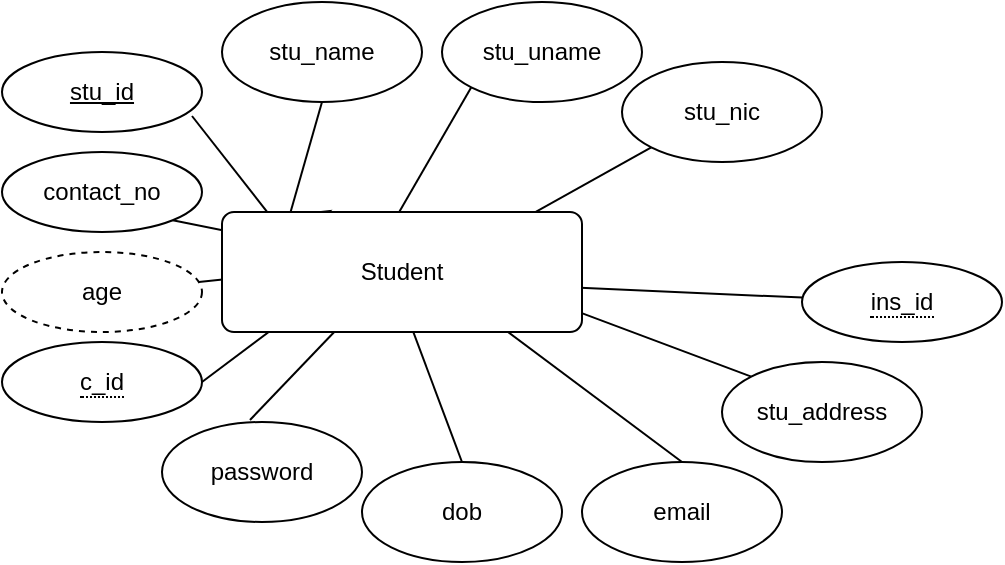 <mxfile version="17.4.6" type="device"><diagram id="CfIaKXA9S_jW4tJXnNAP" name="Page-1"><mxGraphModel dx="526" dy="425" grid="1" gridSize="10" guides="1" tooltips="1" connect="1" arrows="1" fold="1" page="1" pageScale="1" pageWidth="1169" pageHeight="1654" math="0" shadow="0"><root><mxCell id="0"/><mxCell id="1" parent="0"/><mxCell id="fTf8KR_nR-GNF9vMWh4P-38" style="edgeStyle=none;rounded=0;orthogonalLoop=1;jettySize=auto;html=1;entryX=0;entryY=0.5;entryDx=0;entryDy=0;" edge="1" parent="1" source="fTf8KR_nR-GNF9vMWh4P-37" target="fTf8KR_nR-GNF9vMWh4P-12"><mxGeometry relative="1" as="geometry"/></mxCell><mxCell id="fTf8KR_nR-GNF9vMWh4P-36" value="" style="group" vertex="1" connectable="0" parent="1"><mxGeometry x="30" y="80" width="460" height="280" as="geometry"/></mxCell><mxCell id="fTf8KR_nR-GNF9vMWh4P-22" style="edgeStyle=none;rounded=0;orthogonalLoop=1;jettySize=auto;html=1;exitX=0;exitY=1;exitDx=0;exitDy=0;entryX=0.722;entryY=0.25;entryDx=0;entryDy=0;entryPerimeter=0;" edge="1" parent="fTf8KR_nR-GNF9vMWh4P-36" source="fTf8KR_nR-GNF9vMWh4P-5" target="fTf8KR_nR-GNF9vMWh4P-12"><mxGeometry relative="1" as="geometry"/></mxCell><mxCell id="fTf8KR_nR-GNF9vMWh4P-21" style="edgeStyle=none;rounded=0;orthogonalLoop=1;jettySize=auto;html=1;exitX=0;exitY=1;exitDx=0;exitDy=0;entryX=0.444;entryY=0.25;entryDx=0;entryDy=0;entryPerimeter=0;" edge="1" parent="fTf8KR_nR-GNF9vMWh4P-36" source="fTf8KR_nR-GNF9vMWh4P-3" target="fTf8KR_nR-GNF9vMWh4P-12"><mxGeometry relative="1" as="geometry"/></mxCell><mxCell id="fTf8KR_nR-GNF9vMWh4P-32" style="rounded=0;orthogonalLoop=1;jettySize=auto;html=1;exitX=0.5;exitY=0;exitDx=0;exitDy=0;entryX=0.356;entryY=0.017;entryDx=0;entryDy=0;entryPerimeter=0;" edge="1" parent="fTf8KR_nR-GNF9vMWh4P-36" source="fTf8KR_nR-GNF9vMWh4P-6" target="fTf8KR_nR-GNF9vMWh4P-12"><mxGeometry relative="1" as="geometry"><mxPoint x="130" y="220" as="sourcePoint"/><mxPoint x="210.02" y="160.02" as="targetPoint"/></mxGeometry></mxCell><mxCell id="fTf8KR_nR-GNF9vMWh4P-33" style="rounded=0;orthogonalLoop=1;jettySize=auto;html=1;exitX=0;exitY=0;exitDx=0;exitDy=0;entryX=0.25;entryY=0;entryDx=0;entryDy=0;" edge="1" parent="fTf8KR_nR-GNF9vMWh4P-36" source="fTf8KR_nR-GNF9vMWh4P-9" target="fTf8KR_nR-GNF9vMWh4P-12"><mxGeometry relative="1" as="geometry"><mxPoint x="140" y="230" as="sourcePoint"/><mxPoint x="220.02" y="170.02" as="targetPoint"/></mxGeometry></mxCell><mxCell id="fTf8KR_nR-GNF9vMWh4P-26" style="rounded=0;orthogonalLoop=1;jettySize=auto;html=1;exitX=1;exitY=1;exitDx=0;exitDy=0;entryX=1;entryY=0.75;entryDx=0;entryDy=0;" edge="1" parent="fTf8KR_nR-GNF9vMWh4P-36" source="fTf8KR_nR-GNF9vMWh4P-16" target="fTf8KR_nR-GNF9vMWh4P-12"><mxGeometry relative="1" as="geometry"><mxPoint x="200" y="20" as="sourcePoint"/><mxPoint x="180" y="90" as="targetPoint"/></mxGeometry></mxCell><mxCell id="fTf8KR_nR-GNF9vMWh4P-28" style="rounded=0;orthogonalLoop=1;jettySize=auto;html=1;entryX=1;entryY=0.25;entryDx=0;entryDy=0;" edge="1" parent="fTf8KR_nR-GNF9vMWh4P-36" source="fTf8KR_nR-GNF9vMWh4P-13" target="fTf8KR_nR-GNF9vMWh4P-12"><mxGeometry relative="1" as="geometry"><mxPoint x="210" y="30" as="sourcePoint"/><mxPoint x="190" y="100" as="targetPoint"/></mxGeometry></mxCell><mxCell id="fTf8KR_nR-GNF9vMWh4P-29" style="rounded=0;orthogonalLoop=1;jettySize=auto;html=1;exitX=1;exitY=0.5;exitDx=0;exitDy=0;entryX=0.389;entryY=0.417;entryDx=0;entryDy=0;entryPerimeter=0;" edge="1" parent="fTf8KR_nR-GNF9vMWh4P-36" source="fTf8KR_nR-GNF9vMWh4P-14" target="fTf8KR_nR-GNF9vMWh4P-12"><mxGeometry relative="1" as="geometry"><mxPoint x="210" y="100" as="sourcePoint"/><mxPoint x="190" y="170" as="targetPoint"/></mxGeometry></mxCell><mxCell id="fTf8KR_nR-GNF9vMWh4P-19" style="rounded=0;orthogonalLoop=1;jettySize=auto;html=1;exitX=0.5;exitY=1;exitDx=0;exitDy=0;" edge="1" parent="fTf8KR_nR-GNF9vMWh4P-36" source="fTf8KR_nR-GNF9vMWh4P-2"><mxGeometry relative="1" as="geometry"><mxPoint x="140" y="120" as="targetPoint"/></mxGeometry></mxCell><mxCell id="fTf8KR_nR-GNF9vMWh4P-31" style="rounded=0;orthogonalLoop=1;jettySize=auto;html=1;exitX=0.5;exitY=0;exitDx=0;exitDy=0;entryX=0.389;entryY=0.417;entryDx=0;entryDy=0;entryPerimeter=0;" edge="1" parent="fTf8KR_nR-GNF9vMWh4P-36" source="fTf8KR_nR-GNF9vMWh4P-8"><mxGeometry relative="1" as="geometry"><mxPoint x="120" y="210" as="sourcePoint"/><mxPoint x="200.02" y="150.02" as="targetPoint"/></mxGeometry></mxCell><mxCell id="fTf8KR_nR-GNF9vMWh4P-30" style="rounded=0;orthogonalLoop=1;jettySize=auto;html=1;exitX=0.44;exitY=-0.02;exitDx=0;exitDy=0;entryX=0.389;entryY=0.417;entryDx=0;entryDy=0;entryPerimeter=0;exitPerimeter=0;" edge="1" parent="fTf8KR_nR-GNF9vMWh4P-36" source="fTf8KR_nR-GNF9vMWh4P-7"><mxGeometry relative="1" as="geometry"><mxPoint x="110" y="200" as="sourcePoint"/><mxPoint x="190.02" y="140.02" as="targetPoint"/></mxGeometry></mxCell><mxCell id="fTf8KR_nR-GNF9vMWh4P-25" style="rounded=0;orthogonalLoop=1;jettySize=auto;html=1;exitX=0.95;exitY=0.8;exitDx=0;exitDy=0;exitPerimeter=0;" edge="1" parent="fTf8KR_nR-GNF9vMWh4P-36" source="fTf8KR_nR-GNF9vMWh4P-11"><mxGeometry relative="1" as="geometry"><mxPoint x="180" y="70" as="sourcePoint"/><mxPoint x="160" y="140" as="targetPoint"/></mxGeometry></mxCell><mxCell id="fTf8KR_nR-GNF9vMWh4P-2" value="stu_name" style="ellipse;whiteSpace=wrap;html=1;" vertex="1" parent="fTf8KR_nR-GNF9vMWh4P-36"><mxGeometry x="110" width="100" height="50" as="geometry"/></mxCell><mxCell id="fTf8KR_nR-GNF9vMWh4P-3" value="stu_uname" style="ellipse;whiteSpace=wrap;html=1;" vertex="1" parent="fTf8KR_nR-GNF9vMWh4P-36"><mxGeometry x="220" width="100" height="50" as="geometry"/></mxCell><mxCell id="fTf8KR_nR-GNF9vMWh4P-5" value="stu_nic" style="ellipse;whiteSpace=wrap;html=1;" vertex="1" parent="fTf8KR_nR-GNF9vMWh4P-36"><mxGeometry x="310" y="30" width="100" height="50" as="geometry"/></mxCell><mxCell id="fTf8KR_nR-GNF9vMWh4P-6" value="email" style="ellipse;whiteSpace=wrap;html=1;" vertex="1" parent="fTf8KR_nR-GNF9vMWh4P-36"><mxGeometry x="290" y="230" width="100" height="50" as="geometry"/></mxCell><mxCell id="fTf8KR_nR-GNF9vMWh4P-7" value="password" style="ellipse;whiteSpace=wrap;html=1;" vertex="1" parent="fTf8KR_nR-GNF9vMWh4P-36"><mxGeometry x="80" y="210" width="100" height="50" as="geometry"/></mxCell><mxCell id="fTf8KR_nR-GNF9vMWh4P-8" value="dob" style="ellipse;whiteSpace=wrap;html=1;" vertex="1" parent="fTf8KR_nR-GNF9vMWh4P-36"><mxGeometry x="180" y="230" width="100" height="50" as="geometry"/></mxCell><mxCell id="fTf8KR_nR-GNF9vMWh4P-9" value="stu_address" style="ellipse;whiteSpace=wrap;html=1;" vertex="1" parent="fTf8KR_nR-GNF9vMWh4P-36"><mxGeometry x="360" y="180" width="100" height="50" as="geometry"/></mxCell><mxCell id="fTf8KR_nR-GNF9vMWh4P-11" value="stu_id" style="ellipse;whiteSpace=wrap;html=1;align=center;fontStyle=4;" vertex="1" parent="fTf8KR_nR-GNF9vMWh4P-36"><mxGeometry y="25" width="100" height="40" as="geometry"/></mxCell><mxCell id="fTf8KR_nR-GNF9vMWh4P-12" value="Student" style="rounded=1;arcSize=10;whiteSpace=wrap;html=1;align=center;" vertex="1" parent="fTf8KR_nR-GNF9vMWh4P-36"><mxGeometry x="110" y="105" width="180" height="60" as="geometry"/></mxCell><mxCell id="fTf8KR_nR-GNF9vMWh4P-13" value="age" style="ellipse;whiteSpace=wrap;html=1;align=center;dashed=1;" vertex="1" parent="fTf8KR_nR-GNF9vMWh4P-36"><mxGeometry y="125" width="100" height="40" as="geometry"/></mxCell><mxCell id="fTf8KR_nR-GNF9vMWh4P-14" value="&lt;span style=&quot;border-bottom: 1px dotted&quot;&gt;c_id&lt;/span&gt;" style="ellipse;whiteSpace=wrap;html=1;align=center;" vertex="1" parent="fTf8KR_nR-GNF9vMWh4P-36"><mxGeometry y="170" width="100" height="40" as="geometry"/></mxCell><mxCell id="fTf8KR_nR-GNF9vMWh4P-16" value="contact_no" style="ellipse;whiteSpace=wrap;html=1;align=center;" vertex="1" parent="fTf8KR_nR-GNF9vMWh4P-36"><mxGeometry y="75" width="100" height="40" as="geometry"/></mxCell><mxCell id="fTf8KR_nR-GNF9vMWh4P-35" style="edgeStyle=none;rounded=0;orthogonalLoop=1;jettySize=auto;html=1;entryX=0.5;entryY=0;entryDx=0;entryDy=0;" edge="1" parent="fTf8KR_nR-GNF9vMWh4P-36" source="fTf8KR_nR-GNF9vMWh4P-12" target="fTf8KR_nR-GNF9vMWh4P-12"><mxGeometry relative="1" as="geometry"/></mxCell><mxCell id="fTf8KR_nR-GNF9vMWh4P-37" value="&lt;span style=&quot;border-bottom: 1px dotted&quot;&gt;ins_id&lt;/span&gt;" style="ellipse;whiteSpace=wrap;html=1;align=center;" vertex="1" parent="1"><mxGeometry x="430" y="210" width="100" height="40" as="geometry"/></mxCell></root></mxGraphModel></diagram></mxfile>